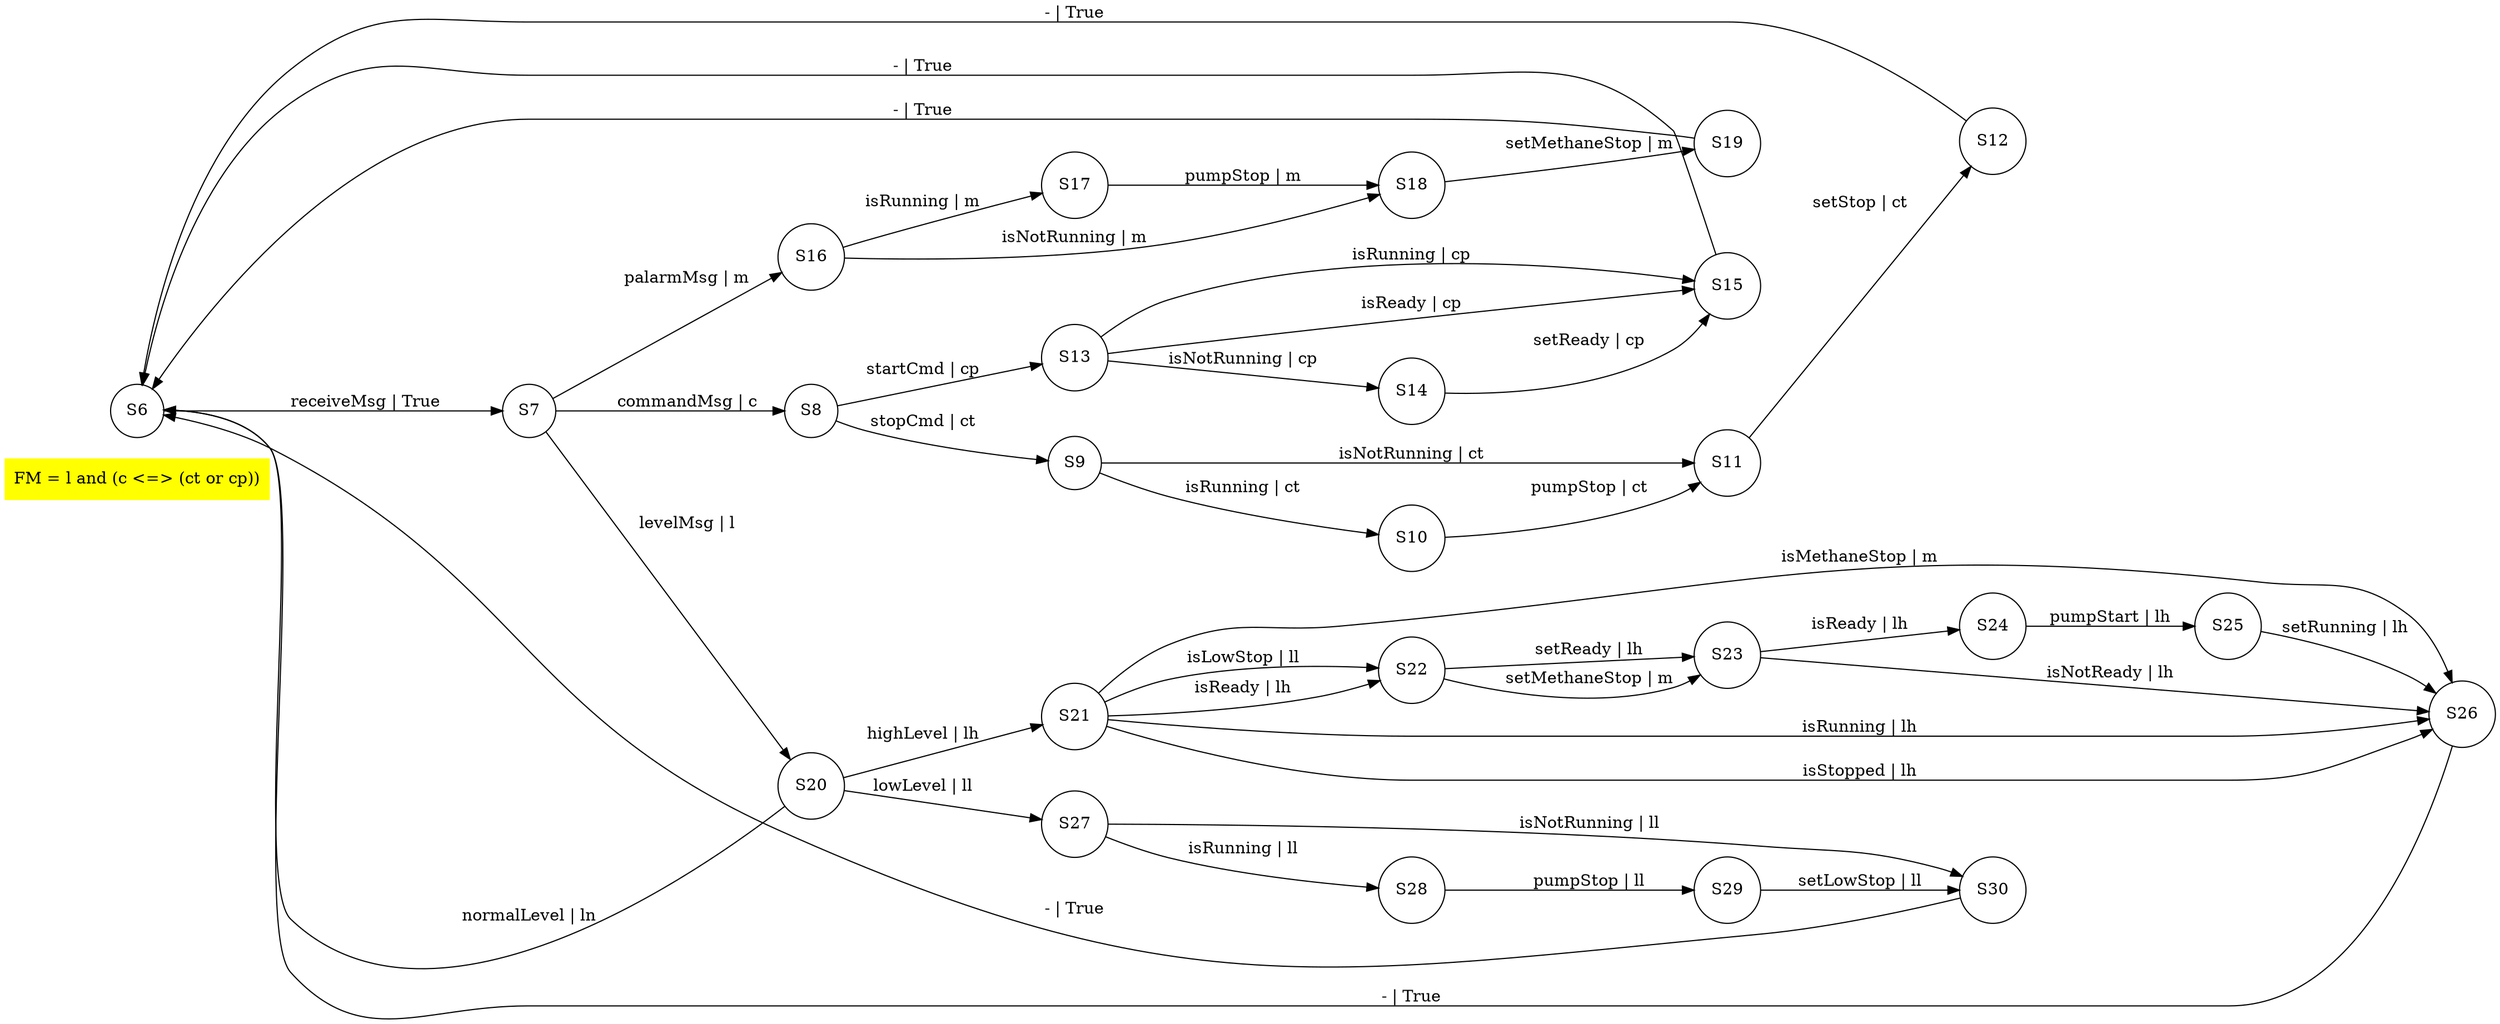 digraph MINE_PUMP { # the FTS is encoded as a directed graph
  # the following three lines are only used for display
  node [shape=circle];
  rankdir=LR;  FeatureModel [shape=plaintext, style=filled, color=yellow, label="FM = l and (c <=> (ct or cp))"];
  FM="l and (c <=> (ct or cp))";    # the feature model of the FTS
  name="MINE PUMP"; # the name of the FTS
  S6 [initial=True] # states that the initial state of the FTS is "S6"
  # all the transitions of the FTS; the label of a transition is 
  # structured in two parts, separated with the "|" symbols:
  #  - the first part is the action of the transition
  #  - the second part is the feature expression of the transition
  S6 -> S7 [label="receiveMsg | True"]
  S7 -> S8 [label="commandMsg | c"]
  S7 -> S16 [label="palarmMsg | m"]
  S7 -> S20 [label="levelMsg | l"]
  S8 -> S9 [label="stopCmd | ct"]
  S9 -> S10 [label="isRunning | ct"]
  S9 -> S11 [label="isNotRunning | ct"]
  S10 -> S11 [label="pumpStop | ct"]
  S11 -> S12 [label="setStop | ct"]
  S12 -> S6 [label="- | True"]
  S8 -> S13 [label="startCmd | cp"]
  S13 -> S14 [label="isNotRunning | cp"]
  S13 -> S15 [label="isRunning | cp"]
  S13 -> S15 [label="isReady | cp"]
  S14 -> S15 [label="setReady | cp"]
  S15 -> S6 [label="- | True"]
  S16 -> S17 [label="isRunning | m"]
  S16 -> S18 [label="isNotRunning | m"]
  S17 -> S18 [label="pumpStop | m"]
  S18 -> S19 [label="setMethaneStop | m"]
  S19 -> S6 [label="- | True"]
  S20 -> S21 [label="highLevel | lh"]
  S20 -> S6 [label="normalLevel | ln"]
  S20 -> S27 [label="lowLevel | ll"]
  S21 -> S22 [label="isReady | lh"]
  S21 -> S22 [label="isLowStop | ll"]
  S22 -> S23 [label="setReady | lh"]
  S22 -> S23 [label="setMethaneStop | m"]
  S23 -> S24 [label="isReady | lh"]
  S23 -> S26 [label="isNotReady | lh"]
  S24 -> S25 [label="pumpStart | lh"]
  S25 -> S26 [label="setRunning | lh"]
  S26 -> S6 [label="- | True"]
  S21 -> S26 [label="isMethaneStop | m"]
  S21 -> S26 [label="isRunning | lh"]
  S21 -> S26 [label="isStopped | lh"]
  S27 -> S28 [label="isRunning | ll"]
  S27 -> S30 [label="isNotRunning | ll"]
  S28 -> S29 [label="pumpStop | ll"]
  S29 -> S30 [label="setLowStop | ll"]
  S30 -> S6 [label="- | True"]
}

